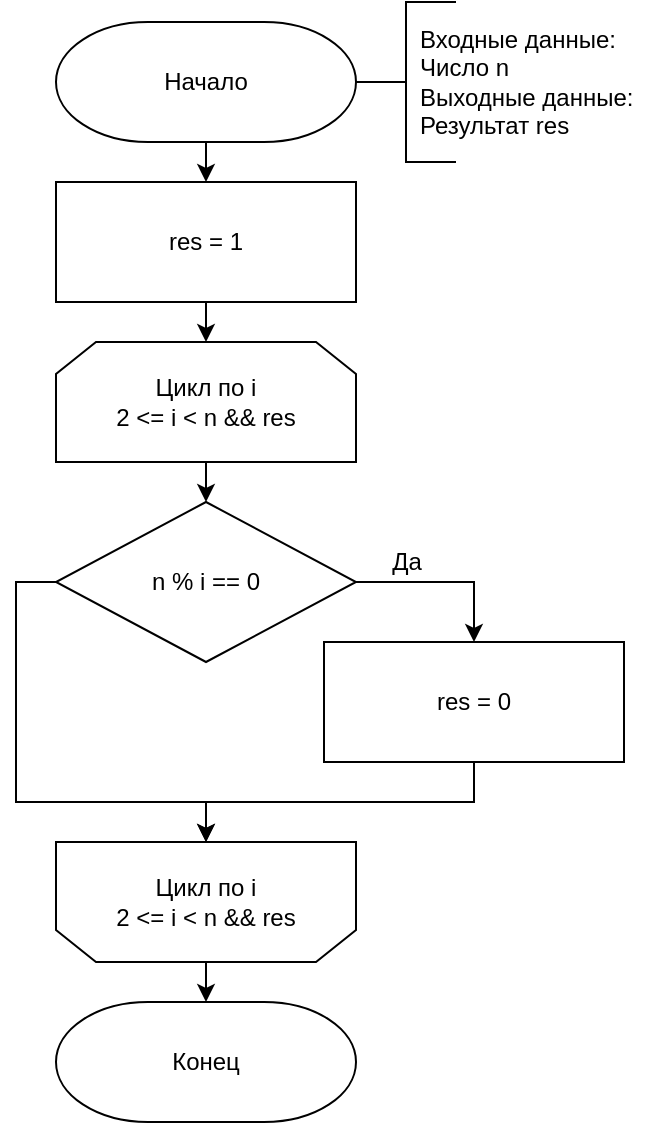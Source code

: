 <mxfile version="15.9.6" type="device" pages="5"><diagram id="JsSWAVvP5AxNkffzpXfu" name="prime"><mxGraphModel dx="485" dy="829" grid="1" gridSize="10" guides="1" tooltips="1" connect="1" arrows="1" fold="1" page="1" pageScale="1" pageWidth="827" pageHeight="1169" math="0" shadow="0"><root><mxCell id="VKUpqt-wDNxHI8hfFwiE-0"/><mxCell id="VKUpqt-wDNxHI8hfFwiE-1" parent="VKUpqt-wDNxHI8hfFwiE-0"/><mxCell id="lVehTBiKfgtZrRIpiAwp-7" style="edgeStyle=orthogonalEdgeStyle;rounded=0;orthogonalLoop=1;jettySize=auto;html=1;exitX=0.5;exitY=1;exitDx=0;exitDy=0;exitPerimeter=0;entryX=0.5;entryY=0;entryDx=0;entryDy=0;" edge="1" parent="VKUpqt-wDNxHI8hfFwiE-1" source="sw-Er9E-AhBHFTqYeokG-1" target="sw-Er9E-AhBHFTqYeokG-24"><mxGeometry relative="1" as="geometry"/></mxCell><mxCell id="sw-Er9E-AhBHFTqYeokG-1" value="Начало" style="strokeWidth=1;html=1;shape=mxgraph.flowchart.terminator;whiteSpace=wrap;" vertex="1" parent="VKUpqt-wDNxHI8hfFwiE-1"><mxGeometry x="130" y="60" width="150" height="60" as="geometry"/></mxCell><mxCell id="sw-Er9E-AhBHFTqYeokG-2" value="" style="strokeWidth=1;html=1;shape=mxgraph.flowchart.annotation_2;align=left;labelPosition=right;pointerEvents=1;" vertex="1" parent="VKUpqt-wDNxHI8hfFwiE-1"><mxGeometry x="280" y="50" width="50" height="80" as="geometry"/></mxCell><mxCell id="sw-Er9E-AhBHFTqYeokG-3" value="&lt;div&gt;&lt;span&gt;Входные данные:&lt;/span&gt;&lt;/div&gt;Число n&lt;br&gt;&lt;div&gt;&lt;div&gt;Выходные данные:&lt;/div&gt;Результат res&lt;/div&gt;" style="text;html=1;align=left;verticalAlign=middle;resizable=0;points=[];autosize=1;strokeColor=none;fillColor=none;" vertex="1" parent="VKUpqt-wDNxHI8hfFwiE-1"><mxGeometry x="310" y="60" width="120" height="60" as="geometry"/></mxCell><mxCell id="lVehTBiKfgtZrRIpiAwp-5" style="edgeStyle=orthogonalEdgeStyle;rounded=0;orthogonalLoop=1;jettySize=auto;html=1;exitX=0.5;exitY=1;exitDx=0;exitDy=0;entryX=0.5;entryY=0;entryDx=0;entryDy=0;" edge="1" parent="VKUpqt-wDNxHI8hfFwiE-1" source="sw-Er9E-AhBHFTqYeokG-7" target="lVehTBiKfgtZrRIpiAwp-0"><mxGeometry relative="1" as="geometry"/></mxCell><mxCell id="sw-Er9E-AhBHFTqYeokG-7" value="Цикл по i&lt;br&gt;2 &amp;lt;= i &amp;lt; n &amp;amp;&amp;amp; res" style="shape=loopLimit;whiteSpace=wrap;html=1;shadow=0;sketch=0;strokeWidth=1;gradientColor=none;" vertex="1" parent="VKUpqt-wDNxHI8hfFwiE-1"><mxGeometry x="130" y="220" width="150" height="60" as="geometry"/></mxCell><mxCell id="sw-Er9E-AhBHFTqYeokG-10" value="Конец" style="strokeWidth=1;html=1;shape=mxgraph.flowchart.terminator;whiteSpace=wrap;" vertex="1" parent="VKUpqt-wDNxHI8hfFwiE-1"><mxGeometry x="130" y="550" width="150" height="60" as="geometry"/></mxCell><mxCell id="lVehTBiKfgtZrRIpiAwp-8" style="edgeStyle=orthogonalEdgeStyle;rounded=0;orthogonalLoop=1;jettySize=auto;html=1;exitX=0.5;exitY=1;exitDx=0;exitDy=0;entryX=0.5;entryY=0;entryDx=0;entryDy=0;entryPerimeter=0;" edge="1" parent="VKUpqt-wDNxHI8hfFwiE-1" source="sw-Er9E-AhBHFTqYeokG-20" target="sw-Er9E-AhBHFTqYeokG-10"><mxGeometry relative="1" as="geometry"/></mxCell><mxCell id="sw-Er9E-AhBHFTqYeokG-20" value="Цикл по i&lt;br&gt;2 &amp;lt;= i &amp;lt; n &amp;amp;&amp;amp; res" style="shape=loopLimit;whiteSpace=wrap;html=1;shadow=0;sketch=0;strokeWidth=1;gradientColor=none;flipV=1;" vertex="1" parent="VKUpqt-wDNxHI8hfFwiE-1"><mxGeometry x="130" y="470" width="150" height="60" as="geometry"/></mxCell><mxCell id="lVehTBiKfgtZrRIpiAwp-6" style="edgeStyle=orthogonalEdgeStyle;rounded=0;orthogonalLoop=1;jettySize=auto;html=1;exitX=0.5;exitY=1;exitDx=0;exitDy=0;entryX=0.5;entryY=0;entryDx=0;entryDy=0;" edge="1" parent="VKUpqt-wDNxHI8hfFwiE-1" source="sw-Er9E-AhBHFTqYeokG-24" target="sw-Er9E-AhBHFTqYeokG-7"><mxGeometry relative="1" as="geometry"/></mxCell><mxCell id="sw-Er9E-AhBHFTqYeokG-24" value="res = 1" style="rounded=0;whiteSpace=wrap;html=1;" vertex="1" parent="VKUpqt-wDNxHI8hfFwiE-1"><mxGeometry x="130" y="140" width="150" height="60" as="geometry"/></mxCell><mxCell id="lVehTBiKfgtZrRIpiAwp-2" style="edgeStyle=orthogonalEdgeStyle;rounded=0;orthogonalLoop=1;jettySize=auto;html=1;exitX=1;exitY=0.5;exitDx=0;exitDy=0;" edge="1" parent="VKUpqt-wDNxHI8hfFwiE-1" source="lVehTBiKfgtZrRIpiAwp-0" target="lVehTBiKfgtZrRIpiAwp-1"><mxGeometry relative="1" as="geometry"/></mxCell><mxCell id="lVehTBiKfgtZrRIpiAwp-3" style="edgeStyle=orthogonalEdgeStyle;rounded=0;orthogonalLoop=1;jettySize=auto;html=1;exitX=0;exitY=0.5;exitDx=0;exitDy=0;entryX=0.5;entryY=0;entryDx=0;entryDy=0;" edge="1" parent="VKUpqt-wDNxHI8hfFwiE-1" source="lVehTBiKfgtZrRIpiAwp-0" target="sw-Er9E-AhBHFTqYeokG-20"><mxGeometry relative="1" as="geometry"><Array as="points"><mxPoint x="110" y="340"/><mxPoint x="110" y="450"/><mxPoint x="205" y="450"/></Array></mxGeometry></mxCell><mxCell id="lVehTBiKfgtZrRIpiAwp-0" value="n % i == 0" style="rhombus;whiteSpace=wrap;html=1;shadow=0;sketch=0;fontFamily=Helvetica;strokeWidth=1;gradientColor=none;" vertex="1" parent="VKUpqt-wDNxHI8hfFwiE-1"><mxGeometry x="130" y="300" width="150" height="80" as="geometry"/></mxCell><mxCell id="lVehTBiKfgtZrRIpiAwp-4" style="edgeStyle=orthogonalEdgeStyle;rounded=0;orthogonalLoop=1;jettySize=auto;html=1;exitX=0.5;exitY=1;exitDx=0;exitDy=0;entryX=0.5;entryY=0;entryDx=0;entryDy=0;" edge="1" parent="VKUpqt-wDNxHI8hfFwiE-1" source="lVehTBiKfgtZrRIpiAwp-1" target="sw-Er9E-AhBHFTqYeokG-20"><mxGeometry relative="1" as="geometry"/></mxCell><mxCell id="lVehTBiKfgtZrRIpiAwp-1" value="res = 0" style="rounded=0;whiteSpace=wrap;html=1;" vertex="1" parent="VKUpqt-wDNxHI8hfFwiE-1"><mxGeometry x="264" y="370" width="150" height="60" as="geometry"/></mxCell><mxCell id="lVehTBiKfgtZrRIpiAwp-9" value="&lt;div&gt;Да&lt;/div&gt;" style="text;html=1;align=center;verticalAlign=middle;resizable=0;points=[];autosize=1;strokeColor=none;fillColor=none;" vertex="1" parent="VKUpqt-wDNxHI8hfFwiE-1"><mxGeometry x="290" y="320" width="30" height="20" as="geometry"/></mxCell></root></mxGraphModel></diagram><diagram id="I8X_AL-25iVbpqc7x0nz" name="det"><mxGraphModel dx="709" dy="1212" grid="1" gridSize="10" guides="1" tooltips="1" connect="1" arrows="1" fold="1" page="1" pageScale="1" pageWidth="827" pageHeight="1169" math="0" shadow="0"><root><mxCell id="E9D1ocaojxKX__9K2hLm-0"/><mxCell id="E9D1ocaojxKX__9K2hLm-1" parent="E9D1ocaojxKX__9K2hLm-0"/><mxCell id="Iqq4XxSIc2Sf1IrnKJ8M-0" style="edgeStyle=orthogonalEdgeStyle;rounded=0;orthogonalLoop=1;jettySize=auto;html=1;exitX=0.5;exitY=1;exitDx=0;exitDy=0;exitPerimeter=0;entryX=0.5;entryY=0;entryDx=0;entryDy=0;" edge="1" parent="E9D1ocaojxKX__9K2hLm-1" source="Iqq4XxSIc2Sf1IrnKJ8M-1" target="Iqq4XxSIc2Sf1IrnKJ8M-10"><mxGeometry relative="1" as="geometry"/></mxCell><mxCell id="Iqq4XxSIc2Sf1IrnKJ8M-1" value="Начало" style="strokeWidth=1;html=1;shape=mxgraph.flowchart.terminator;whiteSpace=wrap;" vertex="1" parent="E9D1ocaojxKX__9K2hLm-1"><mxGeometry x="130" y="60" width="150" height="60" as="geometry"/></mxCell><mxCell id="Iqq4XxSIc2Sf1IrnKJ8M-2" value="" style="strokeWidth=1;html=1;shape=mxgraph.flowchart.annotation_2;align=left;labelPosition=right;pointerEvents=1;" vertex="1" parent="E9D1ocaojxKX__9K2hLm-1"><mxGeometry x="280" y="40" width="50" height="100" as="geometry"/></mxCell><mxCell id="Iqq4XxSIc2Sf1IrnKJ8M-3" value="&lt;div&gt;&lt;span&gt;Входные данные:&lt;/span&gt;&lt;/div&gt;&lt;div&gt;Размер матрицы n,&lt;/div&gt;&lt;div&gt;матрица&amp;nbsp; m&lt;br&gt;&lt;/div&gt;&lt;div&gt;&lt;div&gt;Выходные данные:&lt;/div&gt;Определитель матрицы&lt;/div&gt;&lt;div&gt;det&lt;br&gt;&lt;/div&gt;" style="text;html=1;align=left;verticalAlign=middle;resizable=0;points=[];autosize=1;strokeColor=none;fillColor=none;" vertex="1" parent="E9D1ocaojxKX__9K2hLm-1"><mxGeometry x="310" y="45" width="150" height="90" as="geometry"/></mxCell><mxCell id="Iqq4XxSIc2Sf1IrnKJ8M-25" style="edgeStyle=orthogonalEdgeStyle;rounded=0;orthogonalLoop=1;jettySize=auto;html=1;exitX=0.5;exitY=1;exitDx=0;exitDy=0;" edge="1" parent="E9D1ocaojxKX__9K2hLm-1" source="Iqq4XxSIc2Sf1IrnKJ8M-5" target="Iqq4XxSIc2Sf1IrnKJ8M-18"><mxGeometry relative="1" as="geometry"/></mxCell><mxCell id="Iqq4XxSIc2Sf1IrnKJ8M-5" value="Цикл по i&lt;br&gt;0 &amp;lt;= i &amp;lt; n" style="shape=loopLimit;whiteSpace=wrap;html=1;shadow=0;sketch=0;strokeWidth=1;gradientColor=none;" vertex="1" parent="E9D1ocaojxKX__9K2hLm-1"><mxGeometry x="130" y="220" width="150" height="60" as="geometry"/></mxCell><mxCell id="Iqq4XxSIc2Sf1IrnKJ8M-6" value="Конец" style="strokeWidth=1;html=1;shape=mxgraph.flowchart.terminator;whiteSpace=wrap;" vertex="1" parent="E9D1ocaojxKX__9K2hLm-1"><mxGeometry x="510" y="870" width="150" height="60" as="geometry"/></mxCell><mxCell id="z7AazT2fC-jaDRH6A9DP-5" style="edgeStyle=orthogonalEdgeStyle;rounded=0;orthogonalLoop=1;jettySize=auto;html=1;exitX=0.5;exitY=1;exitDx=0;exitDy=0;" edge="1" parent="E9D1ocaojxKX__9K2hLm-1" source="Iqq4XxSIc2Sf1IrnKJ8M-8" target="z7AazT2fC-jaDRH6A9DP-0"><mxGeometry relative="1" as="geometry"/></mxCell><mxCell id="Iqq4XxSIc2Sf1IrnKJ8M-8" value="Цикл по i&lt;br&gt;0 &amp;lt;= i &amp;lt; n" style="shape=loopLimit;whiteSpace=wrap;html=1;shadow=0;sketch=0;strokeWidth=1;gradientColor=none;flipV=1;" vertex="1" parent="E9D1ocaojxKX__9K2hLm-1"><mxGeometry x="130" y="870" width="150" height="60" as="geometry"/></mxCell><mxCell id="Iqq4XxSIc2Sf1IrnKJ8M-9" style="edgeStyle=orthogonalEdgeStyle;rounded=0;orthogonalLoop=1;jettySize=auto;html=1;exitX=0.5;exitY=1;exitDx=0;exitDy=0;entryX=0.5;entryY=0;entryDx=0;entryDy=0;" edge="1" parent="E9D1ocaojxKX__9K2hLm-1" source="Iqq4XxSIc2Sf1IrnKJ8M-10" target="Iqq4XxSIc2Sf1IrnKJ8M-5"><mxGeometry relative="1" as="geometry"/></mxCell><mxCell id="Iqq4XxSIc2Sf1IrnKJ8M-10" value="det = 0, proizv = 0" style="rounded=0;whiteSpace=wrap;html=1;" vertex="1" parent="E9D1ocaojxKX__9K2hLm-1"><mxGeometry x="130" y="140" width="150" height="60" as="geometry"/></mxCell><mxCell id="Iqq4XxSIc2Sf1IrnKJ8M-23" style="edgeStyle=orthogonalEdgeStyle;rounded=0;orthogonalLoop=1;jettySize=auto;html=1;exitX=1;exitY=0.5;exitDx=0;exitDy=0;" edge="1" parent="E9D1ocaojxKX__9K2hLm-1" source="Iqq4XxSIc2Sf1IrnKJ8M-17" target="Iqq4XxSIc2Sf1IrnKJ8M-21"><mxGeometry relative="1" as="geometry"/></mxCell><mxCell id="Iqq4XxSIc2Sf1IrnKJ8M-24" style="edgeStyle=orthogonalEdgeStyle;rounded=0;orthogonalLoop=1;jettySize=auto;html=1;exitX=0;exitY=0.5;exitDx=0;exitDy=0;entryX=0.5;entryY=0;entryDx=0;entryDy=0;" edge="1" parent="E9D1ocaojxKX__9K2hLm-1" source="Iqq4XxSIc2Sf1IrnKJ8M-17" target="Iqq4XxSIc2Sf1IrnKJ8M-22"><mxGeometry relative="1" as="geometry"/></mxCell><mxCell id="Iqq4XxSIc2Sf1IrnKJ8M-17" value="k == n - 1" style="rhombus;whiteSpace=wrap;html=1;shadow=0;sketch=0;fontFamily=Helvetica;strokeWidth=1;gradientColor=none;" vertex="1" parent="E9D1ocaojxKX__9K2hLm-1"><mxGeometry x="130" y="540" width="150" height="80" as="geometry"/></mxCell><mxCell id="Iqq4XxSIc2Sf1IrnKJ8M-26" style="edgeStyle=orthogonalEdgeStyle;rounded=0;orthogonalLoop=1;jettySize=auto;html=1;exitX=0.5;exitY=1;exitDx=0;exitDy=0;entryX=0.5;entryY=0;entryDx=0;entryDy=0;" edge="1" parent="E9D1ocaojxKX__9K2hLm-1" source="Iqq4XxSIc2Sf1IrnKJ8M-18" target="Iqq4XxSIc2Sf1IrnKJ8M-19"><mxGeometry relative="1" as="geometry"/></mxCell><mxCell id="Iqq4XxSIc2Sf1IrnKJ8M-18" value="proizv = 1" style="rounded=0;whiteSpace=wrap;html=1;" vertex="1" parent="E9D1ocaojxKX__9K2hLm-1"><mxGeometry x="130" y="300" width="150" height="60" as="geometry"/></mxCell><mxCell id="Iqq4XxSIc2Sf1IrnKJ8M-27" style="edgeStyle=orthogonalEdgeStyle;rounded=0;orthogonalLoop=1;jettySize=auto;html=1;exitX=0.5;exitY=1;exitDx=0;exitDy=0;entryX=0.5;entryY=0;entryDx=0;entryDy=0;" edge="1" parent="E9D1ocaojxKX__9K2hLm-1" source="Iqq4XxSIc2Sf1IrnKJ8M-19" target="Iqq4XxSIc2Sf1IrnKJ8M-20"><mxGeometry relative="1" as="geometry"/></mxCell><mxCell id="Iqq4XxSIc2Sf1IrnKJ8M-19" value="Цикл по j&lt;br&gt;0 &amp;lt;= j &amp;lt; n" style="shape=loopLimit;whiteSpace=wrap;html=1;shadow=0;sketch=0;strokeWidth=1;gradientColor=none;" vertex="1" parent="E9D1ocaojxKX__9K2hLm-1"><mxGeometry x="130" y="380" width="150" height="60" as="geometry"/></mxCell><mxCell id="Iqq4XxSIc2Sf1IrnKJ8M-28" style="edgeStyle=orthogonalEdgeStyle;rounded=0;orthogonalLoop=1;jettySize=auto;html=1;exitX=0.5;exitY=1;exitDx=0;exitDy=0;entryX=0.5;entryY=0;entryDx=0;entryDy=0;" edge="1" parent="E9D1ocaojxKX__9K2hLm-1" source="Iqq4XxSIc2Sf1IrnKJ8M-20" target="Iqq4XxSIc2Sf1IrnKJ8M-17"><mxGeometry relative="1" as="geometry"/></mxCell><mxCell id="Iqq4XxSIc2Sf1IrnKJ8M-20" value="proizv *= m[j][k]" style="rounded=0;whiteSpace=wrap;html=1;" vertex="1" parent="E9D1ocaojxKX__9K2hLm-1"><mxGeometry x="130" y="460" width="150" height="60" as="geometry"/></mxCell><mxCell id="Iqq4XxSIc2Sf1IrnKJ8M-33" style="edgeStyle=orthogonalEdgeStyle;rounded=0;orthogonalLoop=1;jettySize=auto;html=1;exitX=0.5;exitY=1;exitDx=0;exitDy=0;entryX=0.5;entryY=0;entryDx=0;entryDy=0;" edge="1" parent="E9D1ocaojxKX__9K2hLm-1" source="Iqq4XxSIc2Sf1IrnKJ8M-21" target="Iqq4XxSIc2Sf1IrnKJ8M-31"><mxGeometry relative="1" as="geometry"><Array as="points"><mxPoint x="315" y="690"/><mxPoint x="205" y="690"/></Array></mxGeometry></mxCell><mxCell id="Iqq4XxSIc2Sf1IrnKJ8M-21" value="k = 0" style="rounded=0;whiteSpace=wrap;html=1;" vertex="1" parent="E9D1ocaojxKX__9K2hLm-1"><mxGeometry x="240" y="610" width="150" height="60" as="geometry"/></mxCell><mxCell id="Iqq4XxSIc2Sf1IrnKJ8M-32" style="edgeStyle=orthogonalEdgeStyle;rounded=0;orthogonalLoop=1;jettySize=auto;html=1;exitX=0.5;exitY=1;exitDx=0;exitDy=0;entryX=0.5;entryY=0;entryDx=0;entryDy=0;" edge="1" parent="E9D1ocaojxKX__9K2hLm-1" source="Iqq4XxSIc2Sf1IrnKJ8M-22" target="Iqq4XxSIc2Sf1IrnKJ8M-31"><mxGeometry relative="1" as="geometry"><Array as="points"><mxPoint x="95" y="690"/><mxPoint x="205" y="690"/></Array></mxGeometry></mxCell><mxCell id="Iqq4XxSIc2Sf1IrnKJ8M-22" value="k += 1" style="rounded=0;whiteSpace=wrap;html=1;" vertex="1" parent="E9D1ocaojxKX__9K2hLm-1"><mxGeometry x="20" y="610" width="150" height="60" as="geometry"/></mxCell><mxCell id="Iqq4XxSIc2Sf1IrnKJ8M-29" value="Да" style="text;html=1;align=center;verticalAlign=middle;resizable=0;points=[];autosize=1;strokeColor=none;fillColor=none;" vertex="1" parent="E9D1ocaojxKX__9K2hLm-1"><mxGeometry x="280" y="560" width="30" height="20" as="geometry"/></mxCell><mxCell id="z7AazT2fC-jaDRH6A9DP-4" style="edgeStyle=orthogonalEdgeStyle;rounded=0;orthogonalLoop=1;jettySize=auto;html=1;exitX=0.5;exitY=1;exitDx=0;exitDy=0;entryX=0.5;entryY=0;entryDx=0;entryDy=0;" edge="1" parent="E9D1ocaojxKX__9K2hLm-1" source="Iqq4XxSIc2Sf1IrnKJ8M-30" target="Iqq4XxSIc2Sf1IrnKJ8M-8"><mxGeometry relative="1" as="geometry"/></mxCell><mxCell id="Iqq4XxSIc2Sf1IrnKJ8M-30" value="det += proizv" style="rounded=0;whiteSpace=wrap;html=1;" vertex="1" parent="E9D1ocaojxKX__9K2hLm-1"><mxGeometry x="130" y="790" width="150" height="60" as="geometry"/></mxCell><mxCell id="z7AazT2fC-jaDRH6A9DP-1" style="edgeStyle=orthogonalEdgeStyle;rounded=0;orthogonalLoop=1;jettySize=auto;html=1;exitX=0.5;exitY=1;exitDx=0;exitDy=0;entryX=0.5;entryY=0;entryDx=0;entryDy=0;" edge="1" parent="E9D1ocaojxKX__9K2hLm-1" source="Iqq4XxSIc2Sf1IrnKJ8M-31" target="Iqq4XxSIc2Sf1IrnKJ8M-30"><mxGeometry relative="1" as="geometry"/></mxCell><mxCell id="Iqq4XxSIc2Sf1IrnKJ8M-31" value="Цикл по j&lt;br&gt;0 &amp;lt;= j &amp;lt; n" style="shape=loopLimit;whiteSpace=wrap;html=1;shadow=0;sketch=0;strokeWidth=1;gradientColor=none;flipV=1;" vertex="1" parent="E9D1ocaojxKX__9K2hLm-1"><mxGeometry x="130" y="710" width="150" height="60" as="geometry"/></mxCell><mxCell id="z7AazT2fC-jaDRH6A9DP-0" value="A" style="ellipse;whiteSpace=wrap;html=1;aspect=fixed;" vertex="1" parent="E9D1ocaojxKX__9K2hLm-1"><mxGeometry x="185" y="950" width="40" height="40" as="geometry"/></mxCell><mxCell id="z7AazT2fC-jaDRH6A9DP-28" style="edgeStyle=orthogonalEdgeStyle;rounded=0;orthogonalLoop=1;jettySize=auto;html=1;exitX=0.5;exitY=1;exitDx=0;exitDy=0;entryX=0.5;entryY=0;entryDx=0;entryDy=0;" edge="1" parent="E9D1ocaojxKX__9K2hLm-1" source="z7AazT2fC-jaDRH6A9DP-3" target="z7AazT2fC-jaDRH6A9DP-7"><mxGeometry relative="1" as="geometry"/></mxCell><mxCell id="z7AazT2fC-jaDRH6A9DP-3" value="A" style="ellipse;whiteSpace=wrap;html=1;aspect=fixed;" vertex="1" parent="E9D1ocaojxKX__9K2hLm-1"><mxGeometry x="565" y="80" width="40" height="40" as="geometry"/></mxCell><mxCell id="z7AazT2fC-jaDRH6A9DP-6" style="edgeStyle=orthogonalEdgeStyle;rounded=0;orthogonalLoop=1;jettySize=auto;html=1;exitX=0.5;exitY=1;exitDx=0;exitDy=0;" edge="1" parent="E9D1ocaojxKX__9K2hLm-1" source="z7AazT2fC-jaDRH6A9DP-7" target="z7AazT2fC-jaDRH6A9DP-13"><mxGeometry relative="1" as="geometry"/></mxCell><mxCell id="z7AazT2fC-jaDRH6A9DP-7" value="Цикл по i&lt;br&gt;0 &amp;lt;= i &amp;lt; n" style="shape=loopLimit;whiteSpace=wrap;html=1;shadow=0;sketch=0;strokeWidth=1;gradientColor=none;" vertex="1" parent="E9D1ocaojxKX__9K2hLm-1"><mxGeometry x="510" y="140" width="150" height="60" as="geometry"/></mxCell><mxCell id="z7AazT2fC-jaDRH6A9DP-27" style="edgeStyle=orthogonalEdgeStyle;rounded=0;orthogonalLoop=1;jettySize=auto;html=1;exitX=0.5;exitY=1;exitDx=0;exitDy=0;entryX=0.5;entryY=0;entryDx=0;entryDy=0;entryPerimeter=0;" edge="1" parent="E9D1ocaojxKX__9K2hLm-1" source="z7AazT2fC-jaDRH6A9DP-8" target="Iqq4XxSIc2Sf1IrnKJ8M-6"><mxGeometry relative="1" as="geometry"/></mxCell><mxCell id="z7AazT2fC-jaDRH6A9DP-8" value="Цикл по i&lt;br&gt;0 &amp;lt;= i &amp;lt; n" style="shape=loopLimit;whiteSpace=wrap;html=1;shadow=0;sketch=0;strokeWidth=1;gradientColor=none;flipV=1;" vertex="1" parent="E9D1ocaojxKX__9K2hLm-1"><mxGeometry x="510" y="790" width="150" height="60" as="geometry"/></mxCell><mxCell id="z7AazT2fC-jaDRH6A9DP-9" style="edgeStyle=orthogonalEdgeStyle;rounded=0;orthogonalLoop=1;jettySize=auto;html=1;exitX=1;exitY=0.5;exitDx=0;exitDy=0;" edge="1" parent="E9D1ocaojxKX__9K2hLm-1" source="z7AazT2fC-jaDRH6A9DP-11" target="z7AazT2fC-jaDRH6A9DP-19"><mxGeometry relative="1" as="geometry"/></mxCell><mxCell id="z7AazT2fC-jaDRH6A9DP-10" style="edgeStyle=orthogonalEdgeStyle;rounded=0;orthogonalLoop=1;jettySize=auto;html=1;exitX=0;exitY=0.5;exitDx=0;exitDy=0;entryX=0.5;entryY=0;entryDx=0;entryDy=0;" edge="1" parent="E9D1ocaojxKX__9K2hLm-1" source="z7AazT2fC-jaDRH6A9DP-11" target="z7AazT2fC-jaDRH6A9DP-21"><mxGeometry relative="1" as="geometry"/></mxCell><mxCell id="z7AazT2fC-jaDRH6A9DP-11" value="k == 0" style="rhombus;whiteSpace=wrap;html=1;shadow=0;sketch=0;fontFamily=Helvetica;strokeWidth=1;gradientColor=none;" vertex="1" parent="E9D1ocaojxKX__9K2hLm-1"><mxGeometry x="510" y="460" width="150" height="80" as="geometry"/></mxCell><mxCell id="z7AazT2fC-jaDRH6A9DP-12" style="edgeStyle=orthogonalEdgeStyle;rounded=0;orthogonalLoop=1;jettySize=auto;html=1;exitX=0.5;exitY=1;exitDx=0;exitDy=0;entryX=0.5;entryY=0;entryDx=0;entryDy=0;" edge="1" parent="E9D1ocaojxKX__9K2hLm-1" source="z7AazT2fC-jaDRH6A9DP-13" target="z7AazT2fC-jaDRH6A9DP-15"><mxGeometry relative="1" as="geometry"/></mxCell><mxCell id="z7AazT2fC-jaDRH6A9DP-13" value="proizv = 1" style="rounded=0;whiteSpace=wrap;html=1;" vertex="1" parent="E9D1ocaojxKX__9K2hLm-1"><mxGeometry x="510" y="220" width="150" height="60" as="geometry"/></mxCell><mxCell id="z7AazT2fC-jaDRH6A9DP-14" style="edgeStyle=orthogonalEdgeStyle;rounded=0;orthogonalLoop=1;jettySize=auto;html=1;exitX=0.5;exitY=1;exitDx=0;exitDy=0;entryX=0.5;entryY=0;entryDx=0;entryDy=0;" edge="1" parent="E9D1ocaojxKX__9K2hLm-1" source="z7AazT2fC-jaDRH6A9DP-15" target="z7AazT2fC-jaDRH6A9DP-17"><mxGeometry relative="1" as="geometry"/></mxCell><mxCell id="z7AazT2fC-jaDRH6A9DP-15" value="Цикл по j&lt;br&gt;0 &amp;lt;= j &amp;lt; n" style="shape=loopLimit;whiteSpace=wrap;html=1;shadow=0;sketch=0;strokeWidth=1;gradientColor=none;" vertex="1" parent="E9D1ocaojxKX__9K2hLm-1"><mxGeometry x="510" y="300" width="150" height="60" as="geometry"/></mxCell><mxCell id="z7AazT2fC-jaDRH6A9DP-16" style="edgeStyle=orthogonalEdgeStyle;rounded=0;orthogonalLoop=1;jettySize=auto;html=1;exitX=0.5;exitY=1;exitDx=0;exitDy=0;entryX=0.5;entryY=0;entryDx=0;entryDy=0;" edge="1" parent="E9D1ocaojxKX__9K2hLm-1" source="z7AazT2fC-jaDRH6A9DP-17" target="z7AazT2fC-jaDRH6A9DP-11"><mxGeometry relative="1" as="geometry"/></mxCell><mxCell id="z7AazT2fC-jaDRH6A9DP-17" value="proizv *= m[j][k]" style="rounded=0;whiteSpace=wrap;html=1;" vertex="1" parent="E9D1ocaojxKX__9K2hLm-1"><mxGeometry x="510" y="380" width="150" height="60" as="geometry"/></mxCell><mxCell id="z7AazT2fC-jaDRH6A9DP-18" style="edgeStyle=orthogonalEdgeStyle;rounded=0;orthogonalLoop=1;jettySize=auto;html=1;exitX=0.5;exitY=1;exitDx=0;exitDy=0;entryX=0.5;entryY=0;entryDx=0;entryDy=0;" edge="1" parent="E9D1ocaojxKX__9K2hLm-1" source="z7AazT2fC-jaDRH6A9DP-19" target="z7AazT2fC-jaDRH6A9DP-26"><mxGeometry relative="1" as="geometry"><Array as="points"><mxPoint x="695" y="610"/><mxPoint x="585" y="610"/></Array></mxGeometry></mxCell><mxCell id="z7AazT2fC-jaDRH6A9DP-19" value="k = n - 1" style="rounded=0;whiteSpace=wrap;html=1;" vertex="1" parent="E9D1ocaojxKX__9K2hLm-1"><mxGeometry x="620" y="530" width="150" height="60" as="geometry"/></mxCell><mxCell id="z7AazT2fC-jaDRH6A9DP-20" style="edgeStyle=orthogonalEdgeStyle;rounded=0;orthogonalLoop=1;jettySize=auto;html=1;exitX=0.5;exitY=1;exitDx=0;exitDy=0;entryX=0.5;entryY=0;entryDx=0;entryDy=0;" edge="1" parent="E9D1ocaojxKX__9K2hLm-1" source="z7AazT2fC-jaDRH6A9DP-21" target="z7AazT2fC-jaDRH6A9DP-26"><mxGeometry relative="1" as="geometry"><Array as="points"><mxPoint x="475" y="610"/><mxPoint x="585" y="610"/></Array></mxGeometry></mxCell><mxCell id="z7AazT2fC-jaDRH6A9DP-21" value="&lt;div&gt;k -= 1&lt;/div&gt;" style="rounded=0;whiteSpace=wrap;html=1;" vertex="1" parent="E9D1ocaojxKX__9K2hLm-1"><mxGeometry x="400" y="530" width="150" height="60" as="geometry"/></mxCell><mxCell id="z7AazT2fC-jaDRH6A9DP-22" value="Да" style="text;html=1;align=center;verticalAlign=middle;resizable=0;points=[];autosize=1;strokeColor=none;fillColor=none;" vertex="1" parent="E9D1ocaojxKX__9K2hLm-1"><mxGeometry x="660" y="480" width="30" height="20" as="geometry"/></mxCell><mxCell id="z7AazT2fC-jaDRH6A9DP-23" style="edgeStyle=orthogonalEdgeStyle;rounded=0;orthogonalLoop=1;jettySize=auto;html=1;exitX=0.5;exitY=1;exitDx=0;exitDy=0;entryX=0.5;entryY=0;entryDx=0;entryDy=0;" edge="1" parent="E9D1ocaojxKX__9K2hLm-1" source="z7AazT2fC-jaDRH6A9DP-24" target="z7AazT2fC-jaDRH6A9DP-8"><mxGeometry relative="1" as="geometry"/></mxCell><mxCell id="z7AazT2fC-jaDRH6A9DP-24" value="det += proizv" style="rounded=0;whiteSpace=wrap;html=1;" vertex="1" parent="E9D1ocaojxKX__9K2hLm-1"><mxGeometry x="510" y="710" width="150" height="60" as="geometry"/></mxCell><mxCell id="z7AazT2fC-jaDRH6A9DP-25" style="edgeStyle=orthogonalEdgeStyle;rounded=0;orthogonalLoop=1;jettySize=auto;html=1;exitX=0.5;exitY=1;exitDx=0;exitDy=0;entryX=0.5;entryY=0;entryDx=0;entryDy=0;" edge="1" parent="E9D1ocaojxKX__9K2hLm-1" source="z7AazT2fC-jaDRH6A9DP-26" target="z7AazT2fC-jaDRH6A9DP-24"><mxGeometry relative="1" as="geometry"/></mxCell><mxCell id="z7AazT2fC-jaDRH6A9DP-26" value="Цикл по j&lt;br&gt;0 &amp;lt;= j &amp;lt; n" style="shape=loopLimit;whiteSpace=wrap;html=1;shadow=0;sketch=0;strokeWidth=1;gradientColor=none;flipV=1;" vertex="1" parent="E9D1ocaojxKX__9K2hLm-1"><mxGeometry x="510" y="630" width="150" height="60" as="geometry"/></mxCell></root></mxGraphModel></diagram><diagram id="O5WVqtpg8UBanV9xCHcR" name="mult"><mxGraphModel dx="576" dy="985" grid="1" gridSize="10" guides="1" tooltips="1" connect="1" arrows="1" fold="1" page="1" pageScale="1" pageWidth="827" pageHeight="1169" math="0" shadow="0"><root><mxCell id="0"/><mxCell id="1" parent="0"/><mxCell id="WBtlnSi3JkoI3_jy-pzZ-7" style="edgeStyle=orthogonalEdgeStyle;rounded=0;orthogonalLoop=1;jettySize=auto;html=1;exitX=0.5;exitY=1;exitDx=0;exitDy=0;exitPerimeter=0;entryX=0.5;entryY=0;entryDx=0;entryDy=0;" edge="1" parent="1" source="lDwNUMPFv7eJJXoiBwGz-2" target="lDwNUMPFv7eJJXoiBwGz-10"><mxGeometry relative="1" as="geometry"/></mxCell><mxCell id="lDwNUMPFv7eJJXoiBwGz-2" value="Начало" style="strokeWidth=1;html=1;shape=mxgraph.flowchart.terminator;whiteSpace=wrap;" vertex="1" parent="1"><mxGeometry x="130" y="60" width="150" height="60" as="geometry"/></mxCell><mxCell id="lDwNUMPFv7eJJXoiBwGz-3" value="" style="strokeWidth=1;html=1;shape=mxgraph.flowchart.annotation_2;align=left;labelPosition=right;pointerEvents=1;" vertex="1" parent="1"><mxGeometry x="280" y="50" width="50" height="80" as="geometry"/></mxCell><mxCell id="lDwNUMPFv7eJJXoiBwGz-4" value="&lt;div&gt;&lt;span&gt;Входные данные:&lt;/span&gt;&lt;/div&gt;&lt;div&gt;Размер матриц n,&lt;/div&gt;&lt;div&gt;матрицы m1 и m2&lt;/div&gt;&lt;div&gt;&lt;div&gt;Выходные данные:&lt;/div&gt;Результирующая матрица res&lt;/div&gt;" style="text;html=1;align=left;verticalAlign=middle;resizable=0;points=[];autosize=1;strokeColor=none;fillColor=none;" vertex="1" parent="1"><mxGeometry x="310" y="50" width="180" height="80" as="geometry"/></mxCell><mxCell id="WBtlnSi3JkoI3_jy-pzZ-10" style="edgeStyle=orthogonalEdgeStyle;rounded=0;orthogonalLoop=1;jettySize=auto;html=1;exitX=0.5;exitY=1;exitDx=0;exitDy=0;entryX=0.5;entryY=0;entryDx=0;entryDy=0;" edge="1" parent="1" source="lDwNUMPFv7eJJXoiBwGz-8" target="WBtlnSi3JkoI3_jy-pzZ-3"><mxGeometry relative="1" as="geometry"/></mxCell><mxCell id="lDwNUMPFv7eJJXoiBwGz-8" value="res[i][j] = 0" style="rounded=0;whiteSpace=wrap;html=1;" vertex="1" parent="1"><mxGeometry x="130" y="300" width="150" height="60" as="geometry"/></mxCell><mxCell id="WBtlnSi3JkoI3_jy-pzZ-8" style="edgeStyle=orthogonalEdgeStyle;rounded=0;orthogonalLoop=1;jettySize=auto;html=1;exitX=0.5;exitY=1;exitDx=0;exitDy=0;entryX=0.5;entryY=0;entryDx=0;entryDy=0;" edge="1" parent="1" source="lDwNUMPFv7eJJXoiBwGz-10" target="WBtlnSi3JkoI3_jy-pzZ-2"><mxGeometry relative="1" as="geometry"/></mxCell><mxCell id="lDwNUMPFv7eJJXoiBwGz-10" value="Цикл по i&lt;br&gt;0 &amp;lt;= i &amp;lt; n" style="shape=loopLimit;whiteSpace=wrap;html=1;shadow=0;sketch=0;strokeWidth=1;gradientColor=none;" vertex="1" parent="1"><mxGeometry x="130" y="140" width="150" height="60" as="geometry"/></mxCell><mxCell id="WBtlnSi3JkoI3_jy-pzZ-13" style="edgeStyle=orthogonalEdgeStyle;rounded=0;orthogonalLoop=1;jettySize=auto;html=1;exitX=0.5;exitY=1;exitDx=0;exitDy=0;" edge="1" parent="1" source="lDwNUMPFv7eJJXoiBwGz-12" target="WBtlnSi3JkoI3_jy-pzZ-5"><mxGeometry relative="1" as="geometry"/></mxCell><mxCell id="lDwNUMPFv7eJJXoiBwGz-12" value="Цикл по k&lt;br&gt;0 &amp;lt;= k &amp;lt; n" style="shape=loopLimit;whiteSpace=wrap;html=1;shadow=0;sketch=0;strokeWidth=1;gradientColor=none;flipV=1;" vertex="1" parent="1"><mxGeometry x="130" y="540" width="150" height="60" as="geometry"/></mxCell><mxCell id="WBtlnSi3JkoI3_jy-pzZ-1" value="Конец" style="strokeWidth=1;html=1;shape=mxgraph.flowchart.terminator;whiteSpace=wrap;" vertex="1" parent="1"><mxGeometry x="130" y="780" width="150" height="60" as="geometry"/></mxCell><mxCell id="WBtlnSi3JkoI3_jy-pzZ-9" style="edgeStyle=orthogonalEdgeStyle;rounded=0;orthogonalLoop=1;jettySize=auto;html=1;exitX=0.5;exitY=1;exitDx=0;exitDy=0;entryX=0.5;entryY=0;entryDx=0;entryDy=0;" edge="1" parent="1" source="WBtlnSi3JkoI3_jy-pzZ-2" target="lDwNUMPFv7eJJXoiBwGz-8"><mxGeometry relative="1" as="geometry"/></mxCell><mxCell id="WBtlnSi3JkoI3_jy-pzZ-2" value="Цикл по j&lt;br&gt;0 &amp;lt;= j &amp;lt; n" style="shape=loopLimit;whiteSpace=wrap;html=1;shadow=0;sketch=0;strokeWidth=1;gradientColor=none;" vertex="1" parent="1"><mxGeometry x="130" y="220" width="150" height="60" as="geometry"/></mxCell><mxCell id="WBtlnSi3JkoI3_jy-pzZ-11" style="edgeStyle=orthogonalEdgeStyle;rounded=0;orthogonalLoop=1;jettySize=auto;html=1;exitX=0.5;exitY=1;exitDx=0;exitDy=0;entryX=0.5;entryY=0;entryDx=0;entryDy=0;" edge="1" parent="1" source="WBtlnSi3JkoI3_jy-pzZ-3" target="WBtlnSi3JkoI3_jy-pzZ-4"><mxGeometry relative="1" as="geometry"/></mxCell><mxCell id="WBtlnSi3JkoI3_jy-pzZ-3" value="Цикл по k&lt;br&gt;0 &amp;lt;= k &amp;lt; n" style="shape=loopLimit;whiteSpace=wrap;html=1;shadow=0;sketch=0;strokeWidth=1;gradientColor=none;" vertex="1" parent="1"><mxGeometry x="130" y="380" width="150" height="60" as="geometry"/></mxCell><mxCell id="WBtlnSi3JkoI3_jy-pzZ-12" style="edgeStyle=orthogonalEdgeStyle;rounded=0;orthogonalLoop=1;jettySize=auto;html=1;exitX=0.5;exitY=1;exitDx=0;exitDy=0;entryX=0.5;entryY=0;entryDx=0;entryDy=0;" edge="1" parent="1" source="WBtlnSi3JkoI3_jy-pzZ-4" target="lDwNUMPFv7eJJXoiBwGz-12"><mxGeometry relative="1" as="geometry"/></mxCell><mxCell id="WBtlnSi3JkoI3_jy-pzZ-4" value="res[i][j] += m1[i][k] * m2[k][j]" style="rounded=0;whiteSpace=wrap;html=1;" vertex="1" parent="1"><mxGeometry x="130" y="460" width="150" height="60" as="geometry"/></mxCell><mxCell id="WBtlnSi3JkoI3_jy-pzZ-14" style="edgeStyle=orthogonalEdgeStyle;rounded=0;orthogonalLoop=1;jettySize=auto;html=1;exitX=0.5;exitY=1;exitDx=0;exitDy=0;entryX=0.5;entryY=0;entryDx=0;entryDy=0;" edge="1" parent="1" source="WBtlnSi3JkoI3_jy-pzZ-5" target="WBtlnSi3JkoI3_jy-pzZ-6"><mxGeometry relative="1" as="geometry"/></mxCell><mxCell id="WBtlnSi3JkoI3_jy-pzZ-5" value="Цикл по j&lt;br&gt;0 &amp;lt;= j &amp;lt; n" style="shape=loopLimit;whiteSpace=wrap;html=1;shadow=0;sketch=0;strokeWidth=1;gradientColor=none;flipV=1;" vertex="1" parent="1"><mxGeometry x="130" y="620" width="150" height="60" as="geometry"/></mxCell><mxCell id="WBtlnSi3JkoI3_jy-pzZ-15" style="edgeStyle=orthogonalEdgeStyle;rounded=0;orthogonalLoop=1;jettySize=auto;html=1;exitX=0.5;exitY=1;exitDx=0;exitDy=0;" edge="1" parent="1" source="WBtlnSi3JkoI3_jy-pzZ-6" target="WBtlnSi3JkoI3_jy-pzZ-1"><mxGeometry relative="1" as="geometry"/></mxCell><mxCell id="WBtlnSi3JkoI3_jy-pzZ-6" value="Цикл по i&lt;br&gt;0 &amp;lt;= i &amp;lt; n" style="shape=loopLimit;whiteSpace=wrap;html=1;shadow=0;sketch=0;strokeWidth=1;gradientColor=none;flipV=1;" vertex="1" parent="1"><mxGeometry x="130" y="700" width="150" height="60" as="geometry"/></mxCell></root></mxGraphModel></diagram><diagram id="fH5qa0MHes0kCre_zSJX" name="line"><mxGraphModel dx="768" dy="1313" grid="1" gridSize="10" guides="1" tooltips="1" connect="1" arrows="1" fold="1" page="1" pageScale="1" pageWidth="827" pageHeight="1169" math="0" shadow="0"><root><mxCell id="pRZj5olbEmGeHoDb6T2Z-0"/><mxCell id="pRZj5olbEmGeHoDb6T2Z-1" parent="pRZj5olbEmGeHoDb6T2Z-0"/><mxCell id="FiYSDIIAijTjJrcOhUJa-0" style="edgeStyle=orthogonalEdgeStyle;rounded=0;orthogonalLoop=1;jettySize=auto;html=1;exitX=0.5;exitY=1;exitDx=0;exitDy=0;exitPerimeter=0;entryX=0.5;entryY=0;entryDx=0;entryDy=0;" parent="pRZj5olbEmGeHoDb6T2Z-1" source="FiYSDIIAijTjJrcOhUJa-1" target="FiYSDIIAijTjJrcOhUJa-6" edge="1"><mxGeometry relative="1" as="geometry"/></mxCell><mxCell id="FiYSDIIAijTjJrcOhUJa-1" value="Начало" style="strokeWidth=1;html=1;shape=mxgraph.flowchart.terminator;whiteSpace=wrap;" parent="pRZj5olbEmGeHoDb6T2Z-1" vertex="1"><mxGeometry x="290" y="44" width="150" height="60" as="geometry"/></mxCell><mxCell id="FiYSDIIAijTjJrcOhUJa-2" value="" style="strokeWidth=1;html=1;shape=mxgraph.flowchart.annotation_2;align=left;labelPosition=right;pointerEvents=1;" parent="pRZj5olbEmGeHoDb6T2Z-1" vertex="1"><mxGeometry x="440" y="54" width="50" height="40" as="geometry"/></mxCell><mxCell id="FiYSDIIAijTjJrcOhUJa-3" value="&lt;div&gt;&lt;span&gt;Входные данные:&lt;/span&gt;&lt;/div&gt;Кол-во заявок n" style="text;html=1;align=left;verticalAlign=middle;resizable=0;points=[];autosize=1;strokeColor=none;fillColor=none;" parent="pRZj5olbEmGeHoDb6T2Z-1" vertex="1"><mxGeometry x="470" y="59" width="110" height="30" as="geometry"/></mxCell><mxCell id="FiYSDIIAijTjJrcOhUJa-4" value="Конец" style="strokeWidth=1;html=1;shape=mxgraph.flowchart.terminator;whiteSpace=wrap;" parent="pRZj5olbEmGeHoDb6T2Z-1" vertex="1"><mxGeometry x="490" y="314" width="150" height="60" as="geometry"/></mxCell><mxCell id="FiYSDIIAijTjJrcOhUJa-28" style="edgeStyle=orthogonalEdgeStyle;rounded=0;orthogonalLoop=1;jettySize=auto;html=1;exitX=0.5;exitY=1;exitDx=0;exitDy=0;entryX=0.5;entryY=0;entryDx=0;entryDy=0;" parent="pRZj5olbEmGeHoDb6T2Z-1" source="FiYSDIIAijTjJrcOhUJa-6" edge="1"><mxGeometry relative="1" as="geometry"><mxPoint x="365" y="204" as="targetPoint"/></mxGeometry></mxCell><mxCell id="FiYSDIIAijTjJrcOhUJa-6" value="done = 0" style="rounded=0;whiteSpace=wrap;html=1;" parent="pRZj5olbEmGeHoDb6T2Z-1" vertex="1"><mxGeometry x="290" y="124" width="150" height="60" as="geometry"/></mxCell><mxCell id="wjpKWrr-la7AtbFXm_Yv-2" style="edgeStyle=orthogonalEdgeStyle;rounded=0;orthogonalLoop=1;jettySize=auto;html=1;exitX=0.5;exitY=1;exitDx=0;exitDy=0;entryX=0.5;entryY=0;entryDx=0;entryDy=0;" edge="1" parent="pRZj5olbEmGeHoDb6T2Z-1" source="wjpKWrr-la7AtbFXm_Yv-0" target="wjpKWrr-la7AtbFXm_Yv-1"><mxGeometry relative="1" as="geometry"/></mxCell><mxCell id="wjpKWrr-la7AtbFXm_Yv-0" value="true" style="rhombus;whiteSpace=wrap;html=1;shadow=0;sketch=0;fontFamily=Helvetica;strokeWidth=1;gradientColor=none;" vertex="1" parent="pRZj5olbEmGeHoDb6T2Z-1"><mxGeometry x="290" y="204" width="150" height="80" as="geometry"/></mxCell><mxCell id="wjpKWrr-la7AtbFXm_Yv-4" style="edgeStyle=orthogonalEdgeStyle;rounded=0;orthogonalLoop=1;jettySize=auto;html=1;exitX=0.5;exitY=1;exitDx=0;exitDy=0;entryX=0.5;entryY=0;entryDx=0;entryDy=0;" edge="1" parent="pRZj5olbEmGeHoDb6T2Z-1" source="wjpKWrr-la7AtbFXm_Yv-1" target="wjpKWrr-la7AtbFXm_Yv-3"><mxGeometry relative="1" as="geometry"/></mxCell><mxCell id="wjpKWrr-la7AtbFXm_Yv-29" style="edgeStyle=orthogonalEdgeStyle;rounded=0;orthogonalLoop=1;jettySize=auto;html=1;exitX=1;exitY=0.5;exitDx=0;exitDy=0;entryX=0;entryY=0.5;entryDx=0;entryDy=0;entryPerimeter=0;" edge="1" parent="pRZj5olbEmGeHoDb6T2Z-1" source="wjpKWrr-la7AtbFXm_Yv-1" target="FiYSDIIAijTjJrcOhUJa-4"><mxGeometry relative="1" as="geometry"/></mxCell><mxCell id="wjpKWrr-la7AtbFXm_Yv-1" value="done != n" style="rhombus;whiteSpace=wrap;html=1;shadow=0;sketch=0;fontFamily=Helvetica;strokeWidth=1;gradientColor=none;" vertex="1" parent="pRZj5olbEmGeHoDb6T2Z-1"><mxGeometry x="290" y="304" width="150" height="80" as="geometry"/></mxCell><mxCell id="wjpKWrr-la7AtbFXm_Yv-14" style="edgeStyle=orthogonalEdgeStyle;rounded=0;orthogonalLoop=1;jettySize=auto;html=1;exitX=0.5;exitY=1;exitDx=0;exitDy=0;entryX=0.5;entryY=0;entryDx=0;entryDy=0;" edge="1" parent="pRZj5olbEmGeHoDb6T2Z-1" source="wjpKWrr-la7AtbFXm_Yv-3" target="wjpKWrr-la7AtbFXm_Yv-5"><mxGeometry relative="1" as="geometry"/></mxCell><mxCell id="wjpKWrr-la7AtbFXm_Yv-3" value="lock() на текущий поток" style="rounded=0;whiteSpace=wrap;html=1;" vertex="1" parent="pRZj5olbEmGeHoDb6T2Z-1"><mxGeometry x="290" y="404" width="150" height="60" as="geometry"/></mxCell><mxCell id="wjpKWrr-la7AtbFXm_Yv-15" style="edgeStyle=orthogonalEdgeStyle;rounded=0;orthogonalLoop=1;jettySize=auto;html=1;exitX=0;exitY=0.5;exitDx=0;exitDy=0;" edge="1" parent="pRZj5olbEmGeHoDb6T2Z-1" source="wjpKWrr-la7AtbFXm_Yv-5" target="wjpKWrr-la7AtbFXm_Yv-7"><mxGeometry relative="1" as="geometry"/></mxCell><mxCell id="wjpKWrr-la7AtbFXm_Yv-16" style="edgeStyle=orthogonalEdgeStyle;rounded=0;orthogonalLoop=1;jettySize=auto;html=1;exitX=1;exitY=0.5;exitDx=0;exitDy=0;entryX=0.5;entryY=0;entryDx=0;entryDy=0;" edge="1" parent="pRZj5olbEmGeHoDb6T2Z-1" source="wjpKWrr-la7AtbFXm_Yv-5" target="wjpKWrr-la7AtbFXm_Yv-6"><mxGeometry relative="1" as="geometry"/></mxCell><mxCell id="wjpKWrr-la7AtbFXm_Yv-5" value="Очередь пустая" style="rhombus;whiteSpace=wrap;html=1;shadow=0;sketch=0;fontFamily=Helvetica;strokeWidth=1;gradientColor=none;" vertex="1" parent="pRZj5olbEmGeHoDb6T2Z-1"><mxGeometry x="290" y="488.5" width="150" height="80" as="geometry"/></mxCell><mxCell id="wjpKWrr-la7AtbFXm_Yv-6" value="unlock() на текущий поток" style="rounded=0;whiteSpace=wrap;html=1;" vertex="1" parent="pRZj5olbEmGeHoDb6T2Z-1"><mxGeometry x="420" y="554" width="150" height="60" as="geometry"/></mxCell><mxCell id="wjpKWrr-la7AtbFXm_Yv-20" style="edgeStyle=orthogonalEdgeStyle;rounded=0;orthogonalLoop=1;jettySize=auto;html=1;exitX=0.5;exitY=1;exitDx=0;exitDy=0;" edge="1" parent="pRZj5olbEmGeHoDb6T2Z-1" source="wjpKWrr-la7AtbFXm_Yv-7" target="wjpKWrr-la7AtbFXm_Yv-8"><mxGeometry relative="1" as="geometry"/></mxCell><mxCell id="wjpKWrr-la7AtbFXm_Yv-7" value="Извлечь заявку из очереди" style="rounded=0;whiteSpace=wrap;html=1;" vertex="1" parent="pRZj5olbEmGeHoDb6T2Z-1"><mxGeometry x="160" y="554" width="150" height="60" as="geometry"/></mxCell><mxCell id="wjpKWrr-la7AtbFXm_Yv-21" style="edgeStyle=orthogonalEdgeStyle;rounded=0;orthogonalLoop=1;jettySize=auto;html=1;exitX=0.5;exitY=1;exitDx=0;exitDy=0;entryX=0.5;entryY=0;entryDx=0;entryDy=0;" edge="1" parent="pRZj5olbEmGeHoDb6T2Z-1" source="wjpKWrr-la7AtbFXm_Yv-8" target="wjpKWrr-la7AtbFXm_Yv-9"><mxGeometry relative="1" as="geometry"/></mxCell><mxCell id="wjpKWrr-la7AtbFXm_Yv-8" value="unlock() на текущий поток" style="rounded=0;whiteSpace=wrap;html=1;" vertex="1" parent="pRZj5olbEmGeHoDb6T2Z-1"><mxGeometry x="160" y="629" width="150" height="60" as="geometry"/></mxCell><mxCell id="wjpKWrr-la7AtbFXm_Yv-22" style="edgeStyle=orthogonalEdgeStyle;rounded=0;orthogonalLoop=1;jettySize=auto;html=1;exitX=0.5;exitY=1;exitDx=0;exitDy=0;" edge="1" parent="pRZj5olbEmGeHoDb6T2Z-1" source="wjpKWrr-la7AtbFXm_Yv-9" target="wjpKWrr-la7AtbFXm_Yv-10"><mxGeometry relative="1" as="geometry"/></mxCell><mxCell id="wjpKWrr-la7AtbFXm_Yv-9" value="Обработка заявки" style="rounded=0;whiteSpace=wrap;html=1;" vertex="1" parent="pRZj5olbEmGeHoDb6T2Z-1"><mxGeometry x="160" y="704" width="150" height="60" as="geometry"/></mxCell><mxCell id="wjpKWrr-la7AtbFXm_Yv-23" style="edgeStyle=orthogonalEdgeStyle;rounded=0;orthogonalLoop=1;jettySize=auto;html=1;exitX=0.5;exitY=1;exitDx=0;exitDy=0;entryX=0.5;entryY=0;entryDx=0;entryDy=0;" edge="1" parent="pRZj5olbEmGeHoDb6T2Z-1" source="wjpKWrr-la7AtbFXm_Yv-10" target="wjpKWrr-la7AtbFXm_Yv-11"><mxGeometry relative="1" as="geometry"/></mxCell><mxCell id="wjpKWrr-la7AtbFXm_Yv-10" value="lock() на следующий поток" style="rounded=0;whiteSpace=wrap;html=1;" vertex="1" parent="pRZj5olbEmGeHoDb6T2Z-1"><mxGeometry x="160" y="784" width="150" height="60" as="geometry"/></mxCell><mxCell id="wjpKWrr-la7AtbFXm_Yv-24" style="edgeStyle=orthogonalEdgeStyle;rounded=0;orthogonalLoop=1;jettySize=auto;html=1;exitX=0.5;exitY=1;exitDx=0;exitDy=0;entryX=0.5;entryY=0;entryDx=0;entryDy=0;" edge="1" parent="pRZj5olbEmGeHoDb6T2Z-1" source="wjpKWrr-la7AtbFXm_Yv-11" target="wjpKWrr-la7AtbFXm_Yv-12"><mxGeometry relative="1" as="geometry"/></mxCell><mxCell id="wjpKWrr-la7AtbFXm_Yv-11" value="Добавить заявку в следующую очередь" style="rounded=0;whiteSpace=wrap;html=1;" vertex="1" parent="pRZj5olbEmGeHoDb6T2Z-1"><mxGeometry x="160" y="864" width="150" height="60" as="geometry"/></mxCell><mxCell id="wjpKWrr-la7AtbFXm_Yv-25" style="edgeStyle=orthogonalEdgeStyle;rounded=0;orthogonalLoop=1;jettySize=auto;html=1;exitX=0.5;exitY=1;exitDx=0;exitDy=0;entryX=0.5;entryY=0;entryDx=0;entryDy=0;" edge="1" parent="pRZj5olbEmGeHoDb6T2Z-1" source="wjpKWrr-la7AtbFXm_Yv-12" target="wjpKWrr-la7AtbFXm_Yv-13"><mxGeometry relative="1" as="geometry"/></mxCell><mxCell id="wjpKWrr-la7AtbFXm_Yv-12" value="unlock() на следущий поток" style="rounded=0;whiteSpace=wrap;html=1;" vertex="1" parent="pRZj5olbEmGeHoDb6T2Z-1"><mxGeometry x="160" y="944" width="150" height="60" as="geometry"/></mxCell><mxCell id="wjpKWrr-la7AtbFXm_Yv-13" value="done += 1" style="rounded=0;whiteSpace=wrap;html=1;" vertex="1" parent="pRZj5olbEmGeHoDb6T2Z-1"><mxGeometry x="160" y="1024" width="150" height="60" as="geometry"/></mxCell><mxCell id="wjpKWrr-la7AtbFXm_Yv-17" value="Да" style="text;html=1;align=center;verticalAlign=middle;resizable=0;points=[];autosize=1;strokeColor=none;fillColor=none;" vertex="1" parent="pRZj5olbEmGeHoDb6T2Z-1"><mxGeometry x="450" y="504" width="30" height="20" as="geometry"/></mxCell><mxCell id="wjpKWrr-la7AtbFXm_Yv-18" value="Да" style="text;html=1;align=center;verticalAlign=middle;resizable=0;points=[];autosize=1;strokeColor=none;fillColor=none;" vertex="1" parent="pRZj5olbEmGeHoDb6T2Z-1"><mxGeometry x="370" y="384" width="30" height="20" as="geometry"/></mxCell><mxCell id="wjpKWrr-la7AtbFXm_Yv-19" value="Да" style="text;html=1;align=center;verticalAlign=middle;resizable=0;points=[];autosize=1;strokeColor=none;fillColor=none;" vertex="1" parent="pRZj5olbEmGeHoDb6T2Z-1"><mxGeometry x="370" y="284" width="30" height="20" as="geometry"/></mxCell><mxCell id="wjpKWrr-la7AtbFXm_Yv-26" value="" style="endArrow=none;html=1;rounded=0;exitX=0.5;exitY=1;exitDx=0;exitDy=0;entryX=0.5;entryY=1;entryDx=0;entryDy=0;" edge="1" parent="pRZj5olbEmGeHoDb6T2Z-1" source="wjpKWrr-la7AtbFXm_Yv-13" target="wjpKWrr-la7AtbFXm_Yv-6"><mxGeometry width="50" height="50" relative="1" as="geometry"><mxPoint x="320" y="744" as="sourcePoint"/><mxPoint x="370" y="694" as="targetPoint"/><Array as="points"><mxPoint x="235" y="1104"/><mxPoint x="490" y="1104"/></Array></mxGeometry></mxCell><mxCell id="wjpKWrr-la7AtbFXm_Yv-27" value="" style="endArrow=classic;html=1;rounded=0;entryX=0;entryY=0.5;entryDx=0;entryDy=0;" edge="1" parent="pRZj5olbEmGeHoDb6T2Z-1" target="wjpKWrr-la7AtbFXm_Yv-0"><mxGeometry width="50" height="50" relative="1" as="geometry"><mxPoint x="365" y="1104" as="sourcePoint"/><mxPoint x="370" y="694" as="targetPoint"/><Array as="points"><mxPoint x="365" y="1124"/><mxPoint x="150" y="1124"/><mxPoint x="150" y="244"/></Array></mxGeometry></mxCell></root></mxGraphModel></diagram><diagram id="uAelqbOihdkq6A3-CQv4" name="enum"><mxGraphModel dx="542" dy="927" grid="1" gridSize="10" guides="1" tooltips="1" connect="1" arrows="1" fold="1" page="1" pageScale="1" pageWidth="827" pageHeight="1169" math="0" shadow="0"><root><mxCell id="jUEsoxFAE10heE0aPCn--0"/><mxCell id="jUEsoxFAE10heE0aPCn--1" parent="jUEsoxFAE10heE0aPCn--0"/><mxCell id="cCMn-i6K7ctkr4L75vdh-2" style="edgeStyle=orthogonalEdgeStyle;rounded=0;orthogonalLoop=1;jettySize=auto;html=1;exitX=0.5;exitY=1;exitDx=0;exitDy=0;exitPerimeter=0;entryX=0.5;entryY=0;entryDx=0;entryDy=0;" edge="1" parent="jUEsoxFAE10heE0aPCn--1" source="fWT03p2f_lu8F7zOZOl3-1" target="fWT03p2f_lu8F7zOZOl3-6"><mxGeometry relative="1" as="geometry"/></mxCell><mxCell id="fWT03p2f_lu8F7zOZOl3-1" value="Начало" style="strokeWidth=1;html=1;shape=mxgraph.flowchart.terminator;whiteSpace=wrap;" parent="jUEsoxFAE10heE0aPCn--1" vertex="1"><mxGeometry x="130" y="60" width="150" height="60" as="geometry"/></mxCell><mxCell id="fWT03p2f_lu8F7zOZOl3-2" value="" style="strokeWidth=1;html=1;shape=mxgraph.flowchart.annotation_2;align=left;labelPosition=right;pointerEvents=1;" parent="jUEsoxFAE10heE0aPCn--1" vertex="1"><mxGeometry x="280" y="40" width="50" height="100" as="geometry"/></mxCell><mxCell id="fWT03p2f_lu8F7zOZOl3-3" value="&lt;div&gt;&lt;span&gt;Входные данные:&lt;/span&gt;&lt;/div&gt;&lt;div&gt;Количество заявок n&lt;br&gt;&lt;/div&gt;&lt;div&gt;&lt;div&gt;Выходные данные:&lt;/div&gt;Результирующая матрица res,&lt;/div&gt;&lt;div&gt;определитель матрицы det,&lt;/div&gt;&lt;div&gt;флаг простоты числа pr&lt;br&gt;&lt;/div&gt;" style="text;html=1;align=left;verticalAlign=middle;resizable=0;points=[];autosize=1;strokeColor=none;fillColor=none;" parent="jUEsoxFAE10heE0aPCn--1" vertex="1"><mxGeometry x="310" y="45" width="180" height="90" as="geometry"/></mxCell><mxCell id="fWT03p2f_lu8F7zOZOl3-4" value="Конец" style="strokeWidth=1;html=1;shape=mxgraph.flowchart.terminator;whiteSpace=wrap;" parent="jUEsoxFAE10heE0aPCn--1" vertex="1"><mxGeometry x="465" y="840" width="150" height="60" as="geometry"/></mxCell><mxCell id="cCMn-i6K7ctkr4L75vdh-3" style="edgeStyle=orthogonalEdgeStyle;rounded=0;orthogonalLoop=1;jettySize=auto;html=1;exitX=0.5;exitY=1;exitDx=0;exitDy=0;" edge="1" parent="jUEsoxFAE10heE0aPCn--1" source="fWT03p2f_lu8F7zOZOl3-6" target="D-3qTQMu-THMsfbbTfiw-0"><mxGeometry relative="1" as="geometry"/></mxCell><mxCell id="fWT03p2f_lu8F7zOZOl3-6" value="req = массив заявок, состоящих из размера матриц и двух матриц" style="rounded=0;whiteSpace=wrap;html=1;" parent="jUEsoxFAE10heE0aPCn--1" vertex="1"><mxGeometry x="130" y="135" width="150" height="60" as="geometry"/></mxCell><mxCell id="cCMn-i6K7ctkr4L75vdh-5" style="edgeStyle=orthogonalEdgeStyle;rounded=0;orthogonalLoop=1;jettySize=auto;html=1;exitX=0.5;exitY=1;exitDx=0;exitDy=0;entryX=0.5;entryY=0;entryDx=0;entryDy=0;" edge="1" parent="jUEsoxFAE10heE0aPCn--1" source="fWT03p2f_lu8F7zOZOl3-8" target="D-3qTQMu-THMsfbbTfiw-1"><mxGeometry relative="1" as="geometry"/></mxCell><mxCell id="fWT03p2f_lu8F7zOZOl3-8" value="Инициализация req[i]" style="rounded=0;whiteSpace=wrap;html=1;" parent="jUEsoxFAE10heE0aPCn--1" vertex="1"><mxGeometry x="130" y="290" width="150" height="60" as="geometry"/></mxCell><mxCell id="cCMn-i6K7ctkr4L75vdh-4" style="edgeStyle=orthogonalEdgeStyle;rounded=0;orthogonalLoop=1;jettySize=auto;html=1;exitX=0.5;exitY=1;exitDx=0;exitDy=0;" edge="1" parent="jUEsoxFAE10heE0aPCn--1" source="D-3qTQMu-THMsfbbTfiw-0" target="fWT03p2f_lu8F7zOZOl3-8"><mxGeometry relative="1" as="geometry"/></mxCell><mxCell id="D-3qTQMu-THMsfbbTfiw-0" value="Цикл по i&lt;br&gt;0 &amp;lt;= i &amp;lt; n" style="shape=loopLimit;whiteSpace=wrap;html=1;shadow=0;sketch=0;strokeWidth=1;gradientColor=none;" vertex="1" parent="jUEsoxFAE10heE0aPCn--1"><mxGeometry x="130" y="210" width="150" height="60" as="geometry"/></mxCell><mxCell id="cCMn-i6K7ctkr4L75vdh-6" style="edgeStyle=orthogonalEdgeStyle;rounded=0;orthogonalLoop=1;jettySize=auto;html=1;exitX=0.5;exitY=1;exitDx=0;exitDy=0;entryX=0.5;entryY=0;entryDx=0;entryDy=0;" edge="1" parent="jUEsoxFAE10heE0aPCn--1" source="D-3qTQMu-THMsfbbTfiw-1" target="D-3qTQMu-THMsfbbTfiw-2"><mxGeometry relative="1" as="geometry"/></mxCell><mxCell id="D-3qTQMu-THMsfbbTfiw-1" value="Цикл по i&lt;br&gt;0 &amp;lt;= i &amp;lt; n" style="shape=loopLimit;whiteSpace=wrap;html=1;shadow=0;sketch=0;strokeWidth=1;gradientColor=none;flipV=1;" vertex="1" parent="jUEsoxFAE10heE0aPCn--1"><mxGeometry x="130" y="370" width="150" height="60" as="geometry"/></mxCell><mxCell id="cCMn-i6K7ctkr4L75vdh-7" style="edgeStyle=orthogonalEdgeStyle;rounded=0;orthogonalLoop=1;jettySize=auto;html=1;exitX=0.5;exitY=1;exitDx=0;exitDy=0;entryX=0.5;entryY=0;entryDx=0;entryDy=0;" edge="1" parent="jUEsoxFAE10heE0aPCn--1" source="D-3qTQMu-THMsfbbTfiw-2" target="D-3qTQMu-THMsfbbTfiw-3"><mxGeometry relative="1" as="geometry"/></mxCell><mxCell id="D-3qTQMu-THMsfbbTfiw-2" value="Массив потоков threads[3]" style="rounded=0;whiteSpace=wrap;html=1;" vertex="1" parent="jUEsoxFAE10heE0aPCn--1"><mxGeometry x="130" y="450" width="150" height="60" as="geometry"/></mxCell><mxCell id="cCMn-i6K7ctkr4L75vdh-8" style="edgeStyle=orthogonalEdgeStyle;rounded=0;orthogonalLoop=1;jettySize=auto;html=1;exitX=0.5;exitY=1;exitDx=0;exitDy=0;entryX=0.5;entryY=0;entryDx=0;entryDy=0;" edge="1" parent="jUEsoxFAE10heE0aPCn--1" source="D-3qTQMu-THMsfbbTfiw-3" target="D-3qTQMu-THMsfbbTfiw-4"><mxGeometry relative="1" as="geometry"/></mxCell><mxCell id="D-3qTQMu-THMsfbbTfiw-3" value="Создание потока threads[0]" style="rounded=0;whiteSpace=wrap;html=1;" vertex="1" parent="jUEsoxFAE10heE0aPCn--1"><mxGeometry x="130" y="525" width="150" height="60" as="geometry"/></mxCell><mxCell id="cCMn-i6K7ctkr4L75vdh-9" style="edgeStyle=orthogonalEdgeStyle;rounded=0;orthogonalLoop=1;jettySize=auto;html=1;exitX=0.5;exitY=1;exitDx=0;exitDy=0;" edge="1" parent="jUEsoxFAE10heE0aPCn--1" source="D-3qTQMu-THMsfbbTfiw-4" target="D-3qTQMu-THMsfbbTfiw-5"><mxGeometry relative="1" as="geometry"/></mxCell><mxCell id="D-3qTQMu-THMsfbbTfiw-4" value="Создание потока threads[1]" style="rounded=0;whiteSpace=wrap;html=1;" vertex="1" parent="jUEsoxFAE10heE0aPCn--1"><mxGeometry x="130" y="600" width="150" height="60" as="geometry"/></mxCell><mxCell id="cCMn-i6K7ctkr4L75vdh-10" style="edgeStyle=orthogonalEdgeStyle;rounded=0;orthogonalLoop=1;jettySize=auto;html=1;exitX=0.5;exitY=1;exitDx=0;exitDy=0;entryX=0.5;entryY=0;entryDx=0;entryDy=0;" edge="1" parent="jUEsoxFAE10heE0aPCn--1" source="D-3qTQMu-THMsfbbTfiw-5" target="cCMn-i6K7ctkr4L75vdh-0"><mxGeometry relative="1" as="geometry"/></mxCell><mxCell id="D-3qTQMu-THMsfbbTfiw-5" value="Создание потока threads[2]" style="rounded=0;whiteSpace=wrap;html=1;" vertex="1" parent="jUEsoxFAE10heE0aPCn--1"><mxGeometry x="130" y="680" width="150" height="60" as="geometry"/></mxCell><mxCell id="cCMn-i6K7ctkr4L75vdh-0" value="A" style="ellipse;whiteSpace=wrap;html=1;aspect=fixed;" vertex="1" parent="jUEsoxFAE10heE0aPCn--1"><mxGeometry x="185" y="760" width="40" height="40" as="geometry"/></mxCell><mxCell id="cCMn-i6K7ctkr4L75vdh-20" style="edgeStyle=orthogonalEdgeStyle;rounded=0;orthogonalLoop=1;jettySize=auto;html=1;exitX=0.5;exitY=1;exitDx=0;exitDy=0;entryX=0.5;entryY=0;entryDx=0;entryDy=0;" edge="1" parent="jUEsoxFAE10heE0aPCn--1" source="cCMn-i6K7ctkr4L75vdh-1" target="cCMn-i6K7ctkr4L75vdh-11"><mxGeometry relative="1" as="geometry"/></mxCell><mxCell id="cCMn-i6K7ctkr4L75vdh-1" value="A" style="ellipse;whiteSpace=wrap;html=1;aspect=fixed;" vertex="1" parent="jUEsoxFAE10heE0aPCn--1"><mxGeometry x="520" y="80" width="40" height="40" as="geometry"/></mxCell><mxCell id="cCMn-i6K7ctkr4L75vdh-21" style="edgeStyle=orthogonalEdgeStyle;rounded=0;orthogonalLoop=1;jettySize=auto;html=1;exitX=0.5;exitY=1;exitDx=0;exitDy=0;entryX=0.5;entryY=0;entryDx=0;entryDy=0;" edge="1" parent="jUEsoxFAE10heE0aPCn--1" source="cCMn-i6K7ctkr4L75vdh-11" target="cCMn-i6K7ctkr4L75vdh-12"><mxGeometry relative="1" as="geometry"/></mxCell><mxCell id="cCMn-i6K7ctkr4L75vdh-11" value="Цикл по i&lt;br&gt;0 &amp;lt;= i &amp;lt; n" style="shape=loopLimit;whiteSpace=wrap;html=1;shadow=0;sketch=0;strokeWidth=1;gradientColor=none;" vertex="1" parent="jUEsoxFAE10heE0aPCn--1"><mxGeometry x="465" y="135" width="150" height="60" as="geometry"/></mxCell><mxCell id="cCMn-i6K7ctkr4L75vdh-22" style="edgeStyle=orthogonalEdgeStyle;rounded=0;orthogonalLoop=1;jettySize=auto;html=1;exitX=0.5;exitY=1;exitDx=0;exitDy=0;entryX=0.5;entryY=0;entryDx=0;entryDy=0;" edge="1" parent="jUEsoxFAE10heE0aPCn--1" source="cCMn-i6K7ctkr4L75vdh-12" target="cCMn-i6K7ctkr4L75vdh-13"><mxGeometry relative="1" as="geometry"/></mxCell><mxCell id="cCMn-i6K7ctkr4L75vdh-12" value="lock() на первый поток" style="rounded=0;whiteSpace=wrap;html=1;" vertex="1" parent="jUEsoxFAE10heE0aPCn--1"><mxGeometry x="465" y="210" width="150" height="60" as="geometry"/></mxCell><mxCell id="cCMn-i6K7ctkr4L75vdh-23" style="edgeStyle=orthogonalEdgeStyle;rounded=0;orthogonalLoop=1;jettySize=auto;html=1;exitX=0.5;exitY=1;exitDx=0;exitDy=0;" edge="1" parent="jUEsoxFAE10heE0aPCn--1" source="cCMn-i6K7ctkr4L75vdh-13" target="cCMn-i6K7ctkr4L75vdh-14"><mxGeometry relative="1" as="geometry"/></mxCell><mxCell id="cCMn-i6K7ctkr4L75vdh-13" value="Добавление req[i] в первую очередь" style="rounded=0;whiteSpace=wrap;html=1;" vertex="1" parent="jUEsoxFAE10heE0aPCn--1"><mxGeometry x="465" y="290" width="150" height="60" as="geometry"/></mxCell><mxCell id="cCMn-i6K7ctkr4L75vdh-24" style="edgeStyle=orthogonalEdgeStyle;rounded=0;orthogonalLoop=1;jettySize=auto;html=1;exitX=0.5;exitY=1;exitDx=0;exitDy=0;entryX=0.5;entryY=0;entryDx=0;entryDy=0;" edge="1" parent="jUEsoxFAE10heE0aPCn--1" source="cCMn-i6K7ctkr4L75vdh-14" target="cCMn-i6K7ctkr4L75vdh-15"><mxGeometry relative="1" as="geometry"/></mxCell><mxCell id="cCMn-i6K7ctkr4L75vdh-14" value="unlock() на первый поток" style="rounded=0;whiteSpace=wrap;html=1;" vertex="1" parent="jUEsoxFAE10heE0aPCn--1"><mxGeometry x="465" y="370" width="150" height="60" as="geometry"/></mxCell><mxCell id="cCMn-i6K7ctkr4L75vdh-25" style="edgeStyle=orthogonalEdgeStyle;rounded=0;orthogonalLoop=1;jettySize=auto;html=1;exitX=0.5;exitY=1;exitDx=0;exitDy=0;entryX=0.5;entryY=0;entryDx=0;entryDy=0;" edge="1" parent="jUEsoxFAE10heE0aPCn--1" source="cCMn-i6K7ctkr4L75vdh-15" target="cCMn-i6K7ctkr4L75vdh-16"><mxGeometry relative="1" as="geometry"/></mxCell><mxCell id="cCMn-i6K7ctkr4L75vdh-15" value="Цикл по i&lt;br&gt;0 &amp;lt;= i &amp;lt; n" style="shape=loopLimit;whiteSpace=wrap;html=1;shadow=0;sketch=0;strokeWidth=1;gradientColor=none;flipV=1;" vertex="1" parent="jUEsoxFAE10heE0aPCn--1"><mxGeometry x="465" y="450" width="150" height="60" as="geometry"/></mxCell><mxCell id="cCMn-i6K7ctkr4L75vdh-26" style="edgeStyle=orthogonalEdgeStyle;rounded=0;orthogonalLoop=1;jettySize=auto;html=1;exitX=0.5;exitY=1;exitDx=0;exitDy=0;" edge="1" parent="jUEsoxFAE10heE0aPCn--1" source="cCMn-i6K7ctkr4L75vdh-16" target="cCMn-i6K7ctkr4L75vdh-17"><mxGeometry relative="1" as="geometry"/></mxCell><mxCell id="cCMn-i6K7ctkr4L75vdh-16" value="threads[0].join()" style="rounded=0;whiteSpace=wrap;html=1;" vertex="1" parent="jUEsoxFAE10heE0aPCn--1"><mxGeometry x="465" y="524" width="150" height="60" as="geometry"/></mxCell><mxCell id="cCMn-i6K7ctkr4L75vdh-27" style="edgeStyle=orthogonalEdgeStyle;rounded=0;orthogonalLoop=1;jettySize=auto;html=1;exitX=0.5;exitY=1;exitDx=0;exitDy=0;entryX=0.5;entryY=0;entryDx=0;entryDy=0;" edge="1" parent="jUEsoxFAE10heE0aPCn--1" source="cCMn-i6K7ctkr4L75vdh-17" target="cCMn-i6K7ctkr4L75vdh-18"><mxGeometry relative="1" as="geometry"/></mxCell><mxCell id="cCMn-i6K7ctkr4L75vdh-17" value="threads[1].join()" style="rounded=0;whiteSpace=wrap;html=1;" vertex="1" parent="jUEsoxFAE10heE0aPCn--1"><mxGeometry x="465" y="600" width="150" height="60" as="geometry"/></mxCell><mxCell id="cCMn-i6K7ctkr4L75vdh-28" style="edgeStyle=orthogonalEdgeStyle;rounded=0;orthogonalLoop=1;jettySize=auto;html=1;exitX=0.5;exitY=1;exitDx=0;exitDy=0;entryX=0.5;entryY=0;entryDx=0;entryDy=0;" edge="1" parent="jUEsoxFAE10heE0aPCn--1" source="cCMn-i6K7ctkr4L75vdh-18" target="cCMn-i6K7ctkr4L75vdh-19"><mxGeometry relative="1" as="geometry"/></mxCell><mxCell id="cCMn-i6K7ctkr4L75vdh-18" value="threads[2].join()" style="rounded=0;whiteSpace=wrap;html=1;" vertex="1" parent="jUEsoxFAE10heE0aPCn--1"><mxGeometry x="465" y="680" width="150" height="60" as="geometry"/></mxCell><mxCell id="cCMn-i6K7ctkr4L75vdh-29" style="edgeStyle=orthogonalEdgeStyle;rounded=0;orthogonalLoop=1;jettySize=auto;html=1;exitX=0.5;exitY=1;exitDx=0;exitDy=0;entryX=0.5;entryY=0;entryDx=0;entryDy=0;entryPerimeter=0;" edge="1" parent="jUEsoxFAE10heE0aPCn--1" source="cCMn-i6K7ctkr4L75vdh-19" target="fWT03p2f_lu8F7zOZOl3-4"><mxGeometry relative="1" as="geometry"/></mxCell><mxCell id="cCMn-i6K7ctkr4L75vdh-19" value="Логирование в файл" style="rounded=0;whiteSpace=wrap;html=1;" vertex="1" parent="jUEsoxFAE10heE0aPCn--1"><mxGeometry x="465" y="760" width="150" height="60" as="geometry"/></mxCell></root></mxGraphModel></diagram></mxfile>